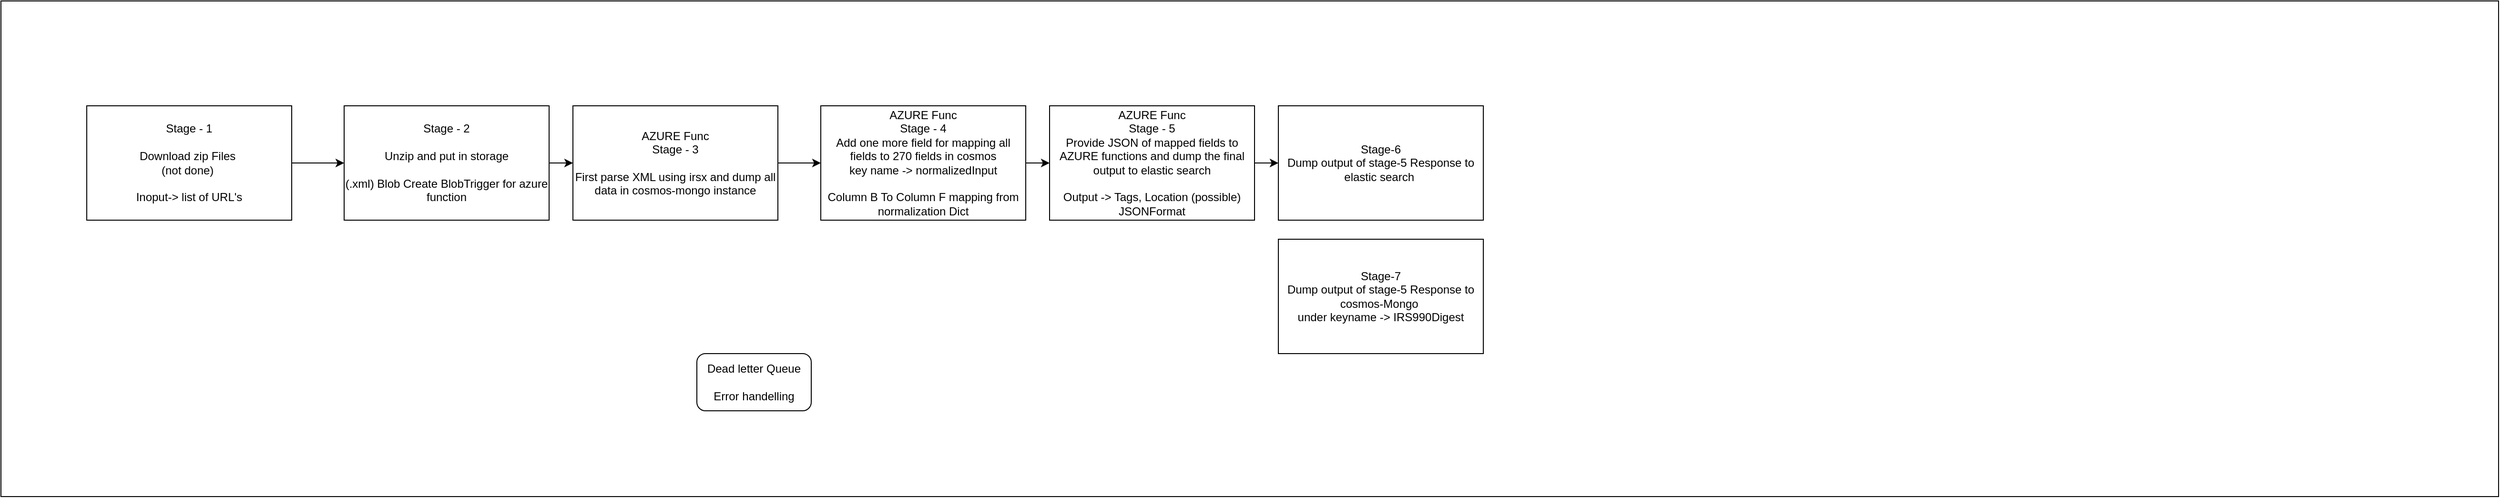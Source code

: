 <mxfile version="20.2.8" type="github">
  <diagram id="pvL0ssWES93ySVcKJ88J" name="Page-1">
    <mxGraphModel dx="1103" dy="663" grid="1" gridSize="10" guides="1" tooltips="1" connect="1" arrows="1" fold="1" page="1" pageScale="1" pageWidth="850" pageHeight="1100" math="0" shadow="0">
      <root>
        <mxCell id="0" />
        <mxCell id="1" parent="0" />
        <mxCell id="K1n01ZbaAOssrt6qa7qG-17" value="" style="rounded=0;whiteSpace=wrap;html=1;" parent="1" vertex="1">
          <mxGeometry x="790" y="210" width="750" height="330" as="geometry" />
        </mxCell>
        <mxCell id="K1n01ZbaAOssrt6qa7qG-2" value="Azure Data Factory" style="text;html=1;strokeColor=none;fillColor=none;align=center;verticalAlign=middle;whiteSpace=wrap;rounded=0;" parent="1" vertex="1">
          <mxGeometry x="1230" y="140" width="190" height="30" as="geometry" />
        </mxCell>
        <mxCell id="K1n01ZbaAOssrt6qa7qG-1" value="" style="rounded=0;whiteSpace=wrap;html=1;" parent="1" vertex="1">
          <mxGeometry x="210" y="140" width="2620" height="520" as="geometry" />
        </mxCell>
        <mxCell id="K1n01ZbaAOssrt6qa7qG-5" value="" style="edgeStyle=orthogonalEdgeStyle;rounded=0;orthogonalLoop=1;jettySize=auto;html=1;" parent="1" source="K1n01ZbaAOssrt6qa7qG-3" target="K1n01ZbaAOssrt6qa7qG-4" edge="1">
          <mxGeometry relative="1" as="geometry" />
        </mxCell>
        <mxCell id="K1n01ZbaAOssrt6qa7qG-3" value="Stage - 1&lt;br&gt;&lt;br&gt;Download zip Files&amp;nbsp;&lt;br&gt;(not done)&amp;nbsp;&lt;br&gt;&lt;br&gt;Inoput-&amp;gt; list of URL&#39;s" style="rounded=0;whiteSpace=wrap;html=1;" parent="1" vertex="1">
          <mxGeometry x="300" y="250" width="215" height="120" as="geometry" />
        </mxCell>
        <mxCell id="K1n01ZbaAOssrt6qa7qG-9" value="" style="edgeStyle=orthogonalEdgeStyle;rounded=0;orthogonalLoop=1;jettySize=auto;html=1;" parent="1" source="K1n01ZbaAOssrt6qa7qG-4" target="K1n01ZbaAOssrt6qa7qG-6" edge="1">
          <mxGeometry relative="1" as="geometry" />
        </mxCell>
        <mxCell id="K1n01ZbaAOssrt6qa7qG-4" value="Stage - 2&lt;br&gt;&lt;br&gt;Unzip and put in storage&lt;br&gt;&lt;br&gt;(.xml) Blob Create BlobTrigger for azure function" style="rounded=0;whiteSpace=wrap;html=1;" parent="1" vertex="1">
          <mxGeometry x="570" y="250" width="215" height="120" as="geometry" />
        </mxCell>
        <mxCell id="K1n01ZbaAOssrt6qa7qG-10" value="" style="edgeStyle=orthogonalEdgeStyle;rounded=0;orthogonalLoop=1;jettySize=auto;html=1;" parent="1" source="K1n01ZbaAOssrt6qa7qG-6" target="K1n01ZbaAOssrt6qa7qG-7" edge="1">
          <mxGeometry relative="1" as="geometry" />
        </mxCell>
        <mxCell id="K1n01ZbaAOssrt6qa7qG-6" value="AZURE Func&lt;br&gt;Stage - 3&lt;br&gt;&lt;br&gt;First parse XML using irsx and dump all data in cosmos-mongo instance" style="rounded=0;whiteSpace=wrap;html=1;" parent="1" vertex="1">
          <mxGeometry x="810" y="250" width="215" height="120" as="geometry" />
        </mxCell>
        <mxCell id="K1n01ZbaAOssrt6qa7qG-14" value="" style="edgeStyle=orthogonalEdgeStyle;rounded=0;orthogonalLoop=1;jettySize=auto;html=1;" parent="1" source="K1n01ZbaAOssrt6qa7qG-7" target="K1n01ZbaAOssrt6qa7qG-11" edge="1">
          <mxGeometry relative="1" as="geometry" />
        </mxCell>
        <mxCell id="K1n01ZbaAOssrt6qa7qG-7" value="AZURE Func&lt;br&gt;Stage - 4&lt;br&gt;Add one more field for mapping all fields to 270 fields in cosmos&lt;br&gt;key name -&amp;gt; normalizedInput&lt;br&gt;&lt;br&gt;Column B To Column F mapping from normalization Dict" style="rounded=0;whiteSpace=wrap;html=1;" parent="1" vertex="1">
          <mxGeometry x="1070" y="250" width="215" height="120" as="geometry" />
        </mxCell>
        <mxCell id="K1n01ZbaAOssrt6qa7qG-19" value="" style="edgeStyle=orthogonalEdgeStyle;rounded=0;orthogonalLoop=1;jettySize=auto;html=1;" parent="1" source="K1n01ZbaAOssrt6qa7qG-11" target="K1n01ZbaAOssrt6qa7qG-18" edge="1">
          <mxGeometry relative="1" as="geometry" />
        </mxCell>
        <mxCell id="K1n01ZbaAOssrt6qa7qG-11" value="AZURE Func&lt;br&gt;Stage - 5&lt;br&gt;Provide JSON of mapped fields to AZURE functions and dump the final output to elastic search&lt;br&gt;&lt;br&gt;Output -&amp;gt; Tags, Location (possible) JSONFormat" style="rounded=0;whiteSpace=wrap;html=1;" parent="1" vertex="1">
          <mxGeometry x="1310" y="250" width="215" height="120" as="geometry" />
        </mxCell>
        <mxCell id="K1n01ZbaAOssrt6qa7qG-18" value="Stage-6&lt;br&gt;Dump output of stage-5 Response to elastic search&amp;nbsp;" style="rounded=0;whiteSpace=wrap;html=1;" parent="1" vertex="1">
          <mxGeometry x="1550" y="250" width="215" height="120" as="geometry" />
        </mxCell>
        <mxCell id="K1n01ZbaAOssrt6qa7qG-20" value="Stage-7&lt;br&gt;Dump output of stage-5 Response to cosmos-Mongo&amp;nbsp;&lt;br&gt;under keyname -&amp;gt; IRS990Digest" style="rounded=0;whiteSpace=wrap;html=1;" parent="1" vertex="1">
          <mxGeometry x="1550" y="390" width="215" height="120" as="geometry" />
        </mxCell>
        <mxCell id="K1n01ZbaAOssrt6qa7qG-21" value="Dead letter Queue&lt;br&gt;&lt;br&gt;Error handelling" style="rounded=1;whiteSpace=wrap;html=1;" parent="1" vertex="1">
          <mxGeometry x="940" y="510" width="120" height="60" as="geometry" />
        </mxCell>
      </root>
    </mxGraphModel>
  </diagram>
</mxfile>
